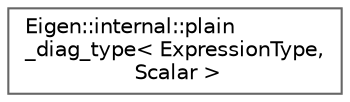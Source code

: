digraph "类继承关系图"
{
 // LATEX_PDF_SIZE
  bgcolor="transparent";
  edge [fontname=Helvetica,fontsize=10,labelfontname=Helvetica,labelfontsize=10];
  node [fontname=Helvetica,fontsize=10,shape=box,height=0.2,width=0.4];
  rankdir="LR";
  Node0 [id="Node000000",label="Eigen::internal::plain\l_diag_type\< ExpressionType,\l Scalar \>",height=0.2,width=0.4,color="grey40", fillcolor="white", style="filled",URL="$struct_eigen_1_1internal_1_1plain__diag__type.html",tooltip=" "];
}
